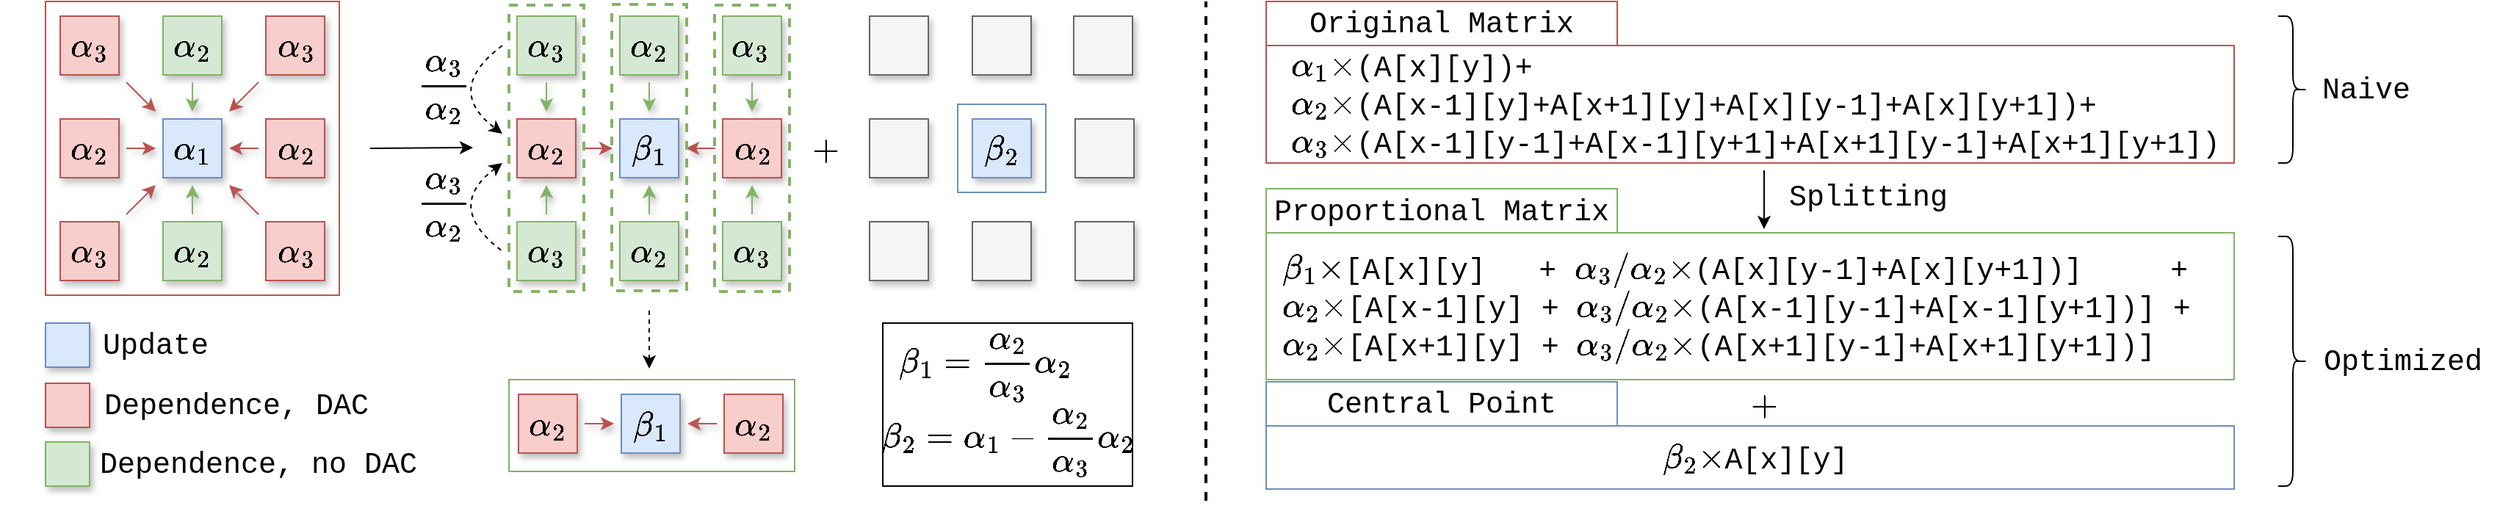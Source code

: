 <mxfile version="24.7.6">
  <diagram name="第 1 页" id="iSyehp6QBLwt2Y-3x-lt">
    <mxGraphModel dx="1837" dy="1198" grid="1" gridSize="10" guides="1" tooltips="1" connect="1" arrows="1" fold="1" page="1" pageScale="1" pageWidth="827" pageHeight="1169" math="1" shadow="0">
      <root>
        <mxCell id="0" />
        <mxCell id="1" parent="0" />
        <mxCell id="YxIiZXSBLI5cnnB6mHRg-1" value="" style="rounded=0;whiteSpace=wrap;html=1;fillColor=#dae8fc;strokeColor=#6c8ebf;shadow=1;container=0;" vertex="1" parent="1">
          <mxGeometry x="160" y="400" width="40" height="40" as="geometry" />
        </mxCell>
        <mxCell id="YxIiZXSBLI5cnnB6mHRg-2" value="" style="rounded=0;whiteSpace=wrap;html=1;fillColor=#f8cecc;strokeColor=#b85450;shadow=1;container=0;" vertex="1" parent="1">
          <mxGeometry x="230" y="400" width="40" height="40" as="geometry" />
        </mxCell>
        <mxCell id="YxIiZXSBLI5cnnB6mHRg-3" value="" style="rounded=0;whiteSpace=wrap;html=1;fillColor=#f8cecc;strokeColor=#b85450;shadow=1;container=0;" vertex="1" parent="1">
          <mxGeometry x="230" y="470" width="40" height="40" as="geometry" />
        </mxCell>
        <mxCell id="YxIiZXSBLI5cnnB6mHRg-4" value="" style="rounded=0;whiteSpace=wrap;html=1;fillColor=#d5e8d4;strokeColor=#82b366;shadow=1;container=0;" vertex="1" parent="1">
          <mxGeometry x="160" y="470" width="40" height="40" as="geometry" />
        </mxCell>
        <mxCell id="YxIiZXSBLI5cnnB6mHRg-5" value="" style="rounded=0;whiteSpace=wrap;html=1;fillColor=#f8cecc;strokeColor=#b85450;shadow=1;container=0;" vertex="1" parent="1">
          <mxGeometry x="90" y="470" width="40" height="40" as="geometry" />
        </mxCell>
        <mxCell id="YxIiZXSBLI5cnnB6mHRg-6" value="" style="rounded=0;whiteSpace=wrap;html=1;fillColor=#f8cecc;strokeColor=#b85450;shadow=1;container=0;" vertex="1" parent="1">
          <mxGeometry x="90" y="400" width="40" height="40" as="geometry" />
        </mxCell>
        <mxCell id="YxIiZXSBLI5cnnB6mHRg-7" value="" style="rounded=0;whiteSpace=wrap;html=1;fillColor=#f8cecc;strokeColor=#b85450;shadow=1;container=0;" vertex="1" parent="1">
          <mxGeometry x="90" y="330" width="40" height="40" as="geometry" />
        </mxCell>
        <mxCell id="YxIiZXSBLI5cnnB6mHRg-8" value="" style="rounded=0;whiteSpace=wrap;html=1;fillColor=#d5e8d4;strokeColor=#82b366;shadow=1;container=0;" vertex="1" parent="1">
          <mxGeometry x="160" y="330" width="40" height="40" as="geometry" />
        </mxCell>
        <mxCell id="YxIiZXSBLI5cnnB6mHRg-9" value="" style="rounded=0;whiteSpace=wrap;html=1;fillColor=#f8cecc;strokeColor=#b85450;shadow=1;container=0;" vertex="1" parent="1">
          <mxGeometry x="230" y="330" width="40" height="40" as="geometry" />
        </mxCell>
        <mxCell id="YxIiZXSBLI5cnnB6mHRg-10" value="" style="endArrow=classic;html=1;rounded=0;fillColor=#f8cecc;strokeColor=#b85450;shadow=1;" edge="1" parent="1">
          <mxGeometry width="50" height="50" relative="1" as="geometry">
            <mxPoint x="225" y="420" as="sourcePoint" />
            <mxPoint x="205" y="420" as="targetPoint" />
          </mxGeometry>
        </mxCell>
        <mxCell id="YxIiZXSBLI5cnnB6mHRg-11" value="" style="endArrow=classic;html=1;rounded=0;fillColor=#f8cecc;strokeColor=#b85450;shadow=1;" edge="1" parent="1">
          <mxGeometry width="50" height="50" relative="1" as="geometry">
            <mxPoint x="135" y="420" as="sourcePoint" />
            <mxPoint x="155" y="420" as="targetPoint" />
          </mxGeometry>
        </mxCell>
        <mxCell id="YxIiZXSBLI5cnnB6mHRg-12" value="" style="endArrow=classic;html=1;rounded=0;fillColor=#d5e8d4;strokeColor=#82b366;shadow=1;" edge="1" parent="1">
          <mxGeometry width="50" height="50" relative="1" as="geometry">
            <mxPoint x="180" y="375" as="sourcePoint" />
            <mxPoint x="180" y="395" as="targetPoint" />
          </mxGeometry>
        </mxCell>
        <mxCell id="YxIiZXSBLI5cnnB6mHRg-13" value="" style="endArrow=classic;html=1;rounded=0;fillColor=#d5e8d4;strokeColor=#82b366;shadow=1;" edge="1" parent="1">
          <mxGeometry width="50" height="50" relative="1" as="geometry">
            <mxPoint x="180" y="465" as="sourcePoint" />
            <mxPoint x="180" y="445" as="targetPoint" />
          </mxGeometry>
        </mxCell>
        <mxCell id="YxIiZXSBLI5cnnB6mHRg-14" value="" style="endArrow=classic;html=1;rounded=0;fillColor=#f8cecc;strokeColor=#b85450;shadow=1;" edge="1" parent="1">
          <mxGeometry width="50" height="50" relative="1" as="geometry">
            <mxPoint x="135" y="375" as="sourcePoint" />
            <mxPoint x="155" y="395" as="targetPoint" />
          </mxGeometry>
        </mxCell>
        <mxCell id="YxIiZXSBLI5cnnB6mHRg-15" value="" style="endArrow=classic;html=1;rounded=0;fillColor=#f8cecc;strokeColor=#b85450;shadow=1;" edge="1" parent="1">
          <mxGeometry width="50" height="50" relative="1" as="geometry">
            <mxPoint x="135" y="465" as="sourcePoint" />
            <mxPoint x="155" y="445" as="targetPoint" />
          </mxGeometry>
        </mxCell>
        <mxCell id="YxIiZXSBLI5cnnB6mHRg-16" value="" style="endArrow=classic;html=1;rounded=0;fillColor=#f8cecc;strokeColor=#b85450;shadow=1;" edge="1" parent="1">
          <mxGeometry width="50" height="50" relative="1" as="geometry">
            <mxPoint x="225" y="375" as="sourcePoint" />
            <mxPoint x="205" y="395" as="targetPoint" />
          </mxGeometry>
        </mxCell>
        <mxCell id="YxIiZXSBLI5cnnB6mHRg-17" value="" style="endArrow=classic;html=1;rounded=0;fillColor=#f8cecc;strokeColor=#b85450;shadow=1;" edge="1" parent="1">
          <mxGeometry width="50" height="50" relative="1" as="geometry">
            <mxPoint x="225" y="465" as="sourcePoint" />
            <mxPoint x="205" y="445" as="targetPoint" />
          </mxGeometry>
        </mxCell>
        <mxCell id="YxIiZXSBLI5cnnB6mHRg-18" value="&lt;div style=&quot;text-align: justify;&quot;&gt;&lt;br&gt;&lt;/div&gt;" style="text;html=1;strokeColor=none;fillColor=none;align=center;verticalAlign=middle;whiteSpace=wrap;rounded=0;" vertex="1" parent="1">
          <mxGeometry x="90" y="400" width="40" height="40" as="geometry" />
        </mxCell>
        <mxCell id="YxIiZXSBLI5cnnB6mHRg-19" value="&lt;font style=&quot;font-size: 20px;&quot;&gt;$$\alpha_3$$&lt;/font&gt;" style="text;html=1;strokeColor=none;fillColor=none;align=center;verticalAlign=middle;whiteSpace=wrap;rounded=0;" vertex="1" parent="1">
          <mxGeometry x="90" y="330" width="40" height="40" as="geometry" />
        </mxCell>
        <mxCell id="YxIiZXSBLI5cnnB6mHRg-20" value="" style="endArrow=classic;html=1;rounded=0;" edge="1" parent="1">
          <mxGeometry width="50" height="50" relative="1" as="geometry">
            <mxPoint x="301" y="420" as="sourcePoint" />
            <mxPoint x="371" y="419.5" as="targetPoint" />
          </mxGeometry>
        </mxCell>
        <mxCell id="YxIiZXSBLI5cnnB6mHRg-21" value="&lt;font style=&quot;font-size: 20px;&quot;&gt;$$\alpha_2$$&lt;/font&gt;" style="text;html=1;strokeColor=none;fillColor=none;align=center;verticalAlign=middle;whiteSpace=wrap;rounded=0;" vertex="1" parent="1">
          <mxGeometry x="160" y="330" width="40" height="40" as="geometry" />
        </mxCell>
        <mxCell id="YxIiZXSBLI5cnnB6mHRg-22" value="&lt;font style=&quot;font-size: 20px;&quot;&gt;$$\alpha_2$$&lt;/font&gt;" style="text;html=1;strokeColor=none;fillColor=none;align=center;verticalAlign=middle;whiteSpace=wrap;rounded=0;" vertex="1" parent="1">
          <mxGeometry x="231" y="400" width="40" height="40" as="geometry" />
        </mxCell>
        <mxCell id="YxIiZXSBLI5cnnB6mHRg-23" value="&lt;font style=&quot;font-size: 20px;&quot;&gt;$$\alpha_2$$&lt;/font&gt;" style="text;html=1;strokeColor=none;fillColor=none;align=center;verticalAlign=middle;whiteSpace=wrap;rounded=0;" vertex="1" parent="1">
          <mxGeometry x="90" y="400" width="40" height="40" as="geometry" />
        </mxCell>
        <mxCell id="YxIiZXSBLI5cnnB6mHRg-24" value="&lt;font style=&quot;font-size: 20px;&quot;&gt;$$\alpha_2$$&lt;/font&gt;" style="text;html=1;strokeColor=none;fillColor=none;align=center;verticalAlign=middle;whiteSpace=wrap;rounded=0;" vertex="1" parent="1">
          <mxGeometry x="160" y="470" width="40" height="40" as="geometry" />
        </mxCell>
        <mxCell id="YxIiZXSBLI5cnnB6mHRg-25" value="&lt;font style=&quot;font-size: 20px;&quot;&gt;$$\alpha_3$$&lt;/font&gt;" style="text;html=1;strokeColor=none;fillColor=none;align=center;verticalAlign=middle;whiteSpace=wrap;rounded=0;" vertex="1" parent="1">
          <mxGeometry x="231" y="330" width="40" height="40" as="geometry" />
        </mxCell>
        <mxCell id="YxIiZXSBLI5cnnB6mHRg-26" value="&lt;font style=&quot;font-size: 20px;&quot;&gt;$$\alpha_3$$&lt;/font&gt;" style="text;html=1;strokeColor=none;fillColor=none;align=center;verticalAlign=middle;whiteSpace=wrap;rounded=0;" vertex="1" parent="1">
          <mxGeometry x="90" y="470" width="40" height="40" as="geometry" />
        </mxCell>
        <mxCell id="YxIiZXSBLI5cnnB6mHRg-27" value="&lt;font style=&quot;font-size: 20px;&quot;&gt;$$\alpha_3$$&lt;/font&gt;" style="text;html=1;strokeColor=none;fillColor=none;align=center;verticalAlign=middle;whiteSpace=wrap;rounded=0;" vertex="1" parent="1">
          <mxGeometry x="231" y="470" width="40" height="40" as="geometry" />
        </mxCell>
        <mxCell id="YxIiZXSBLI5cnnB6mHRg-28" value="&lt;font style=&quot;font-size: 20px;&quot;&gt;$$+$$&lt;/font&gt;" style="text;html=1;strokeColor=none;fillColor=none;align=center;verticalAlign=middle;whiteSpace=wrap;rounded=0;" vertex="1" parent="1">
          <mxGeometry x="591" y="400" width="40" height="40" as="geometry" />
        </mxCell>
        <mxCell id="YxIiZXSBLI5cnnB6mHRg-29" value="" style="rounded=0;whiteSpace=wrap;html=1;fillColor=#dae8fc;strokeColor=#6c8ebf;shadow=1;container=0;" vertex="1" parent="1">
          <mxGeometry x="711" y="400" width="40" height="40" as="geometry" />
        </mxCell>
        <mxCell id="YxIiZXSBLI5cnnB6mHRg-30" value="" style="rounded=0;whiteSpace=wrap;html=1;fillColor=#f5f5f5;strokeColor=#666666;shadow=1;container=0;fontColor=#333333;" vertex="1" parent="1">
          <mxGeometry x="781" y="470" width="40" height="40" as="geometry" />
        </mxCell>
        <mxCell id="YxIiZXSBLI5cnnB6mHRg-31" value="" style="rounded=0;whiteSpace=wrap;html=1;fillColor=#f5f5f5;strokeColor=#666666;shadow=1;container=0;fontColor=#333333;" vertex="1" parent="1">
          <mxGeometry x="711" y="470" width="40" height="40" as="geometry" />
        </mxCell>
        <mxCell id="YxIiZXSBLI5cnnB6mHRg-32" value="" style="rounded=0;whiteSpace=wrap;html=1;fillColor=#f5f5f5;strokeColor=#666666;shadow=1;container=0;fontColor=#333333;" vertex="1" parent="1">
          <mxGeometry x="641" y="470" width="40" height="40" as="geometry" />
        </mxCell>
        <mxCell id="YxIiZXSBLI5cnnB6mHRg-33" value="" style="rounded=0;whiteSpace=wrap;html=1;fillColor=#f5f5f5;strokeColor=#666666;shadow=1;container=0;fontColor=#333333;" vertex="1" parent="1">
          <mxGeometry x="641" y="330" width="40" height="40" as="geometry" />
        </mxCell>
        <mxCell id="YxIiZXSBLI5cnnB6mHRg-34" value="" style="rounded=0;whiteSpace=wrap;html=1;fillColor=#f5f5f5;strokeColor=#666666;shadow=1;container=0;fontColor=#333333;" vertex="1" parent="1">
          <mxGeometry x="711" y="330" width="40" height="40" as="geometry" />
        </mxCell>
        <mxCell id="YxIiZXSBLI5cnnB6mHRg-35" value="" style="rounded=0;whiteSpace=wrap;html=1;fillColor=#f5f5f5;strokeColor=#666666;shadow=1;container=0;fontColor=#333333;" vertex="1" parent="1">
          <mxGeometry x="780" y="330" width="40" height="40" as="geometry" />
        </mxCell>
        <mxCell id="YxIiZXSBLI5cnnB6mHRg-36" value="" style="rounded=0;whiteSpace=wrap;html=1;fillColor=#f5f5f5;strokeColor=#666666;shadow=1;container=0;fontColor=#333333;" vertex="1" parent="1">
          <mxGeometry x="641" y="400" width="40" height="40" as="geometry" />
        </mxCell>
        <mxCell id="YxIiZXSBLI5cnnB6mHRg-37" value="" style="rounded=0;whiteSpace=wrap;html=1;fillColor=#f5f5f5;strokeColor=#666666;shadow=1;container=0;fontColor=#333333;" vertex="1" parent="1">
          <mxGeometry x="781" y="400" width="40" height="40" as="geometry" />
        </mxCell>
        <mxCell id="YxIiZXSBLI5cnnB6mHRg-38" value="&lt;font style=&quot;font-size: 20px;&quot;&gt;$$\alpha_1$$&lt;/font&gt;" style="text;html=1;strokeColor=none;fillColor=none;align=center;verticalAlign=middle;whiteSpace=wrap;rounded=0;" vertex="1" parent="1">
          <mxGeometry x="160" y="400" width="40" height="40" as="geometry" />
        </mxCell>
        <mxCell id="YxIiZXSBLI5cnnB6mHRg-39" value="" style="rounded=0;whiteSpace=wrap;html=1;fillColor=#dae8fc;strokeColor=#6c8ebf;shadow=1;container=0;" vertex="1" parent="1">
          <mxGeometry x="471" y="400" width="40" height="40" as="geometry" />
        </mxCell>
        <mxCell id="YxIiZXSBLI5cnnB6mHRg-40" value="" style="rounded=0;whiteSpace=wrap;html=1;fillColor=#f8cecc;strokeColor=#b85450;shadow=1;container=0;" vertex="1" parent="1">
          <mxGeometry x="541" y="400" width="40" height="40" as="geometry" />
        </mxCell>
        <mxCell id="YxIiZXSBLI5cnnB6mHRg-41" value="" style="rounded=0;whiteSpace=wrap;html=1;fillColor=#d5e8d4;strokeColor=#82b366;shadow=1;container=0;" vertex="1" parent="1">
          <mxGeometry x="541" y="470" width="40" height="40" as="geometry" />
        </mxCell>
        <mxCell id="YxIiZXSBLI5cnnB6mHRg-42" value="" style="rounded=0;whiteSpace=wrap;html=1;fillColor=#d5e8d4;strokeColor=#82b366;shadow=1;container=0;" vertex="1" parent="1">
          <mxGeometry x="471" y="470" width="40" height="40" as="geometry" />
        </mxCell>
        <mxCell id="YxIiZXSBLI5cnnB6mHRg-43" value="" style="rounded=0;whiteSpace=wrap;html=1;fillColor=#f8cecc;strokeColor=#b85450;shadow=1;container=0;" vertex="1" parent="1">
          <mxGeometry x="401" y="470" width="40" height="40" as="geometry" />
        </mxCell>
        <mxCell id="YxIiZXSBLI5cnnB6mHRg-44" value="" style="rounded=0;whiteSpace=wrap;html=1;fillColor=#f8cecc;strokeColor=#b85450;shadow=1;container=0;" vertex="1" parent="1">
          <mxGeometry x="401" y="400" width="40" height="40" as="geometry" />
        </mxCell>
        <mxCell id="YxIiZXSBLI5cnnB6mHRg-45" value="" style="rounded=0;whiteSpace=wrap;html=1;fillColor=#f8cecc;strokeColor=#b85450;shadow=1;container=0;" vertex="1" parent="1">
          <mxGeometry x="401" y="330" width="40" height="40" as="geometry" />
        </mxCell>
        <mxCell id="YxIiZXSBLI5cnnB6mHRg-46" value="" style="rounded=0;whiteSpace=wrap;html=1;fillColor=#d5e8d4;strokeColor=#82b366;shadow=1;container=0;" vertex="1" parent="1">
          <mxGeometry x="471" y="330" width="40" height="40" as="geometry" />
        </mxCell>
        <mxCell id="YxIiZXSBLI5cnnB6mHRg-47" value="" style="rounded=0;whiteSpace=wrap;html=1;fillColor=#d5e8d4;strokeColor=#82b366;shadow=1;container=0;" vertex="1" parent="1">
          <mxGeometry x="541" y="330" width="40" height="40" as="geometry" />
        </mxCell>
        <mxCell id="YxIiZXSBLI5cnnB6mHRg-48" value="" style="endArrow=classic;html=1;rounded=0;fillColor=#f8cecc;strokeColor=#b85450;shadow=1;" edge="1" parent="1">
          <mxGeometry width="50" height="50" relative="1" as="geometry">
            <mxPoint x="536" y="420" as="sourcePoint" />
            <mxPoint x="516" y="420" as="targetPoint" />
          </mxGeometry>
        </mxCell>
        <mxCell id="YxIiZXSBLI5cnnB6mHRg-49" value="" style="endArrow=classic;html=1;rounded=0;fillColor=#f8cecc;strokeColor=#b85450;shadow=1;" edge="1" parent="1">
          <mxGeometry width="50" height="50" relative="1" as="geometry">
            <mxPoint x="446" y="420" as="sourcePoint" />
            <mxPoint x="466" y="420" as="targetPoint" />
          </mxGeometry>
        </mxCell>
        <mxCell id="YxIiZXSBLI5cnnB6mHRg-50" value="" style="endArrow=classic;html=1;rounded=0;fillColor=#d5e8d4;strokeColor=#82b366;shadow=1;" edge="1" parent="1">
          <mxGeometry width="50" height="50" relative="1" as="geometry">
            <mxPoint x="491" y="375" as="sourcePoint" />
            <mxPoint x="491" y="395" as="targetPoint" />
          </mxGeometry>
        </mxCell>
        <mxCell id="YxIiZXSBLI5cnnB6mHRg-51" value="" style="endArrow=classic;html=1;rounded=0;fillColor=#d5e8d4;strokeColor=#82b366;shadow=1;" edge="1" parent="1">
          <mxGeometry width="50" height="50" relative="1" as="geometry">
            <mxPoint x="491" y="465" as="sourcePoint" />
            <mxPoint x="491" y="445" as="targetPoint" />
          </mxGeometry>
        </mxCell>
        <mxCell id="YxIiZXSBLI5cnnB6mHRg-52" value="&lt;div style=&quot;text-align: justify;&quot;&gt;&lt;br&gt;&lt;/div&gt;" style="text;html=1;strokeColor=none;fillColor=none;align=center;verticalAlign=middle;whiteSpace=wrap;rounded=0;" vertex="1" parent="1">
          <mxGeometry x="401" y="400" width="40" height="40" as="geometry" />
        </mxCell>
        <mxCell id="YxIiZXSBLI5cnnB6mHRg-53" value="&lt;font style=&quot;font-size: 20px;&quot;&gt;$$\alpha_3$$&lt;/font&gt;" style="text;html=1;strokeColor=#82b366;fillColor=#d5e8d4;align=center;verticalAlign=middle;whiteSpace=wrap;rounded=0;" vertex="1" parent="1">
          <mxGeometry x="401" y="330" width="40" height="40" as="geometry" />
        </mxCell>
        <mxCell id="YxIiZXSBLI5cnnB6mHRg-54" value="&lt;font style=&quot;font-size: 20px;&quot;&gt;$$\alpha_2$$&lt;/font&gt;" style="text;html=1;strokeColor=none;fillColor=none;align=center;verticalAlign=middle;whiteSpace=wrap;rounded=0;" vertex="1" parent="1">
          <mxGeometry x="471" y="330" width="40" height="40" as="geometry" />
        </mxCell>
        <mxCell id="YxIiZXSBLI5cnnB6mHRg-55" value="&lt;font style=&quot;font-size: 20px;&quot;&gt;$$\alpha_2$$&lt;/font&gt;" style="text;html=1;strokeColor=none;fillColor=none;align=center;verticalAlign=middle;whiteSpace=wrap;rounded=0;" vertex="1" parent="1">
          <mxGeometry x="542" y="400" width="40" height="40" as="geometry" />
        </mxCell>
        <mxCell id="YxIiZXSBLI5cnnB6mHRg-56" value="&lt;font style=&quot;font-size: 20px;&quot;&gt;$$\alpha_2$$&lt;/font&gt;" style="text;html=1;strokeColor=none;fillColor=none;align=center;verticalAlign=middle;whiteSpace=wrap;rounded=0;" vertex="1" parent="1">
          <mxGeometry x="401" y="400" width="40" height="40" as="geometry" />
        </mxCell>
        <mxCell id="YxIiZXSBLI5cnnB6mHRg-57" value="&lt;font style=&quot;font-size: 20px;&quot;&gt;$$\alpha_2$$&lt;/font&gt;" style="text;html=1;strokeColor=none;fillColor=none;align=center;verticalAlign=middle;whiteSpace=wrap;rounded=0;" vertex="1" parent="1">
          <mxGeometry x="471" y="470" width="40" height="40" as="geometry" />
        </mxCell>
        <mxCell id="YxIiZXSBLI5cnnB6mHRg-58" value="&lt;font style=&quot;font-size: 20px;&quot;&gt;$$\alpha_3$$&lt;/font&gt;" style="text;html=1;strokeColor=none;fillColor=none;align=center;verticalAlign=middle;whiteSpace=wrap;rounded=0;" vertex="1" parent="1">
          <mxGeometry x="540" y="330" width="40" height="40" as="geometry" />
        </mxCell>
        <mxCell id="YxIiZXSBLI5cnnB6mHRg-59" value="&lt;font style=&quot;font-size: 20px;&quot;&gt;$$\alpha_3$$&lt;/font&gt;" style="text;html=1;strokeColor=#82b366;fillColor=#d5e8d4;align=center;verticalAlign=middle;whiteSpace=wrap;rounded=0;" vertex="1" parent="1">
          <mxGeometry x="401" y="470" width="40" height="40" as="geometry" />
        </mxCell>
        <mxCell id="YxIiZXSBLI5cnnB6mHRg-60" value="&lt;font style=&quot;font-size: 20px;&quot;&gt;$$\alpha_3$$&lt;/font&gt;" style="text;html=1;strokeColor=none;fillColor=none;align=center;verticalAlign=middle;whiteSpace=wrap;rounded=0;" vertex="1" parent="1">
          <mxGeometry x="541" y="470" width="40" height="40" as="geometry" />
        </mxCell>
        <mxCell id="YxIiZXSBLI5cnnB6mHRg-61" value="&lt;font style=&quot;font-size: 20px;&quot;&gt;$$\beta_1$$&lt;/font&gt;" style="text;html=1;strokeColor=none;fillColor=none;align=center;verticalAlign=middle;whiteSpace=wrap;rounded=0;" vertex="1" parent="1">
          <mxGeometry x="471" y="400" width="40" height="40" as="geometry" />
        </mxCell>
        <mxCell id="YxIiZXSBLI5cnnB6mHRg-62" value="&lt;font style=&quot;font-size: 20px;&quot;&gt;$$\beta_2$$&lt;/font&gt;" style="text;html=1;strokeColor=none;fillColor=none;align=center;verticalAlign=middle;whiteSpace=wrap;rounded=0;" vertex="1" parent="1">
          <mxGeometry x="711" y="400" width="40" height="40" as="geometry" />
        </mxCell>
        <mxCell id="YxIiZXSBLI5cnnB6mHRg-63" value="" style="endArrow=classic;html=1;rounded=0;fillColor=#d5e8d4;strokeColor=#82b366;shadow=1;" edge="1" parent="1">
          <mxGeometry width="50" height="50" relative="1" as="geometry">
            <mxPoint x="561" y="375" as="sourcePoint" />
            <mxPoint x="561" y="395" as="targetPoint" />
          </mxGeometry>
        </mxCell>
        <mxCell id="YxIiZXSBLI5cnnB6mHRg-64" value="" style="endArrow=classic;html=1;rounded=0;fillColor=#d5e8d4;strokeColor=#82b366;shadow=1;" edge="1" parent="1">
          <mxGeometry width="50" height="50" relative="1" as="geometry">
            <mxPoint x="561" y="465" as="sourcePoint" />
            <mxPoint x="561" y="445" as="targetPoint" />
          </mxGeometry>
        </mxCell>
        <mxCell id="YxIiZXSBLI5cnnB6mHRg-65" value="" style="endArrow=classic;html=1;rounded=0;dashed=1;" edge="1" parent="1">
          <mxGeometry width="50" height="50" relative="1" as="geometry">
            <mxPoint x="491" y="530.5" as="sourcePoint" />
            <mxPoint x="491" y="570" as="targetPoint" />
          </mxGeometry>
        </mxCell>
        <mxCell id="YxIiZXSBLI5cnnB6mHRg-66" value="" style="rounded=0;whiteSpace=wrap;html=1;fillColor=#dae8fc;strokeColor=#6c8ebf;shadow=1;container=0;" vertex="1" parent="1">
          <mxGeometry x="472" y="587.5" width="40" height="40" as="geometry" />
        </mxCell>
        <mxCell id="YxIiZXSBLI5cnnB6mHRg-67" value="" style="rounded=0;whiteSpace=wrap;html=1;fillColor=#f8cecc;strokeColor=#b85450;shadow=1;container=0;" vertex="1" parent="1">
          <mxGeometry x="542" y="587.5" width="40" height="40" as="geometry" />
        </mxCell>
        <mxCell id="YxIiZXSBLI5cnnB6mHRg-68" value="" style="rounded=0;whiteSpace=wrap;html=1;fillColor=#f8cecc;strokeColor=#b85450;shadow=1;container=0;" vertex="1" parent="1">
          <mxGeometry x="402" y="587.5" width="40" height="40" as="geometry" />
        </mxCell>
        <mxCell id="YxIiZXSBLI5cnnB6mHRg-69" value="" style="endArrow=classic;html=1;rounded=0;fillColor=#f8cecc;strokeColor=#b85450;shadow=1;" edge="1" parent="1">
          <mxGeometry width="50" height="50" relative="1" as="geometry">
            <mxPoint x="537" y="607.5" as="sourcePoint" />
            <mxPoint x="517" y="607.5" as="targetPoint" />
          </mxGeometry>
        </mxCell>
        <mxCell id="YxIiZXSBLI5cnnB6mHRg-70" value="" style="endArrow=classic;html=1;rounded=0;fillColor=#f8cecc;strokeColor=#b85450;shadow=1;" edge="1" parent="1">
          <mxGeometry width="50" height="50" relative="1" as="geometry">
            <mxPoint x="447" y="607.5" as="sourcePoint" />
            <mxPoint x="467" y="607.5" as="targetPoint" />
          </mxGeometry>
        </mxCell>
        <mxCell id="YxIiZXSBLI5cnnB6mHRg-71" value="&lt;font style=&quot;font-size: 20px;&quot;&gt;$$\beta_1$$&lt;/font&gt;" style="text;html=1;strokeColor=none;fillColor=none;align=center;verticalAlign=middle;whiteSpace=wrap;rounded=0;container=0;" vertex="1" parent="1">
          <mxGeometry x="472" y="587.5" width="40" height="40" as="geometry" />
        </mxCell>
        <mxCell id="YxIiZXSBLI5cnnB6mHRg-72" value="&lt;font style=&quot;font-size: 20px;&quot;&gt;$$\alpha_2$$&lt;/font&gt;" style="text;html=1;strokeColor=none;fillColor=none;align=center;verticalAlign=middle;whiteSpace=wrap;rounded=0;container=0;" vertex="1" parent="1">
          <mxGeometry x="402" y="587.5" width="40" height="40" as="geometry" />
        </mxCell>
        <mxCell id="YxIiZXSBLI5cnnB6mHRg-73" value="&lt;font style=&quot;font-size: 20px;&quot;&gt;$$\alpha_2$$&lt;/font&gt;" style="text;html=1;strokeColor=none;fillColor=none;align=center;verticalAlign=middle;whiteSpace=wrap;rounded=0;container=0;" vertex="1" parent="1">
          <mxGeometry x="542" y="587.5" width="40" height="40" as="geometry" />
        </mxCell>
        <mxCell id="YxIiZXSBLI5cnnB6mHRg-74" value="" style="rounded=0;whiteSpace=wrap;html=1;fillColor=none;dashed=1;strokeColor=#82b366;strokeWidth=2;container=0;" vertex="1" parent="1">
          <mxGeometry x="395.5" y="322.5" width="51" height="195" as="geometry" />
        </mxCell>
        <mxCell id="YxIiZXSBLI5cnnB6mHRg-75" value="" style="rounded=0;whiteSpace=wrap;html=1;fillColor=none;dashed=1;strokeColor=#82b366;strokeWidth=2;container=0;" vertex="1" parent="1">
          <mxGeometry x="465.5" y="322" width="51" height="195" as="geometry" />
        </mxCell>
        <mxCell id="YxIiZXSBLI5cnnB6mHRg-76" value="" style="rounded=0;whiteSpace=wrap;html=1;fillColor=none;dashed=1;strokeColor=#82b366;strokeWidth=2;container=0;" vertex="1" parent="1">
          <mxGeometry x="535.5" y="322.5" width="51" height="195" as="geometry" />
        </mxCell>
        <mxCell id="YxIiZXSBLI5cnnB6mHRg-77" value="" style="endArrow=none;dashed=1;html=1;rounded=0;strokeWidth=2;" edge="1" parent="1">
          <mxGeometry width="50" height="50" relative="1" as="geometry">
            <mxPoint x="870" y="660" as="sourcePoint" />
            <mxPoint x="870" y="320" as="targetPoint" />
          </mxGeometry>
        </mxCell>
        <mxCell id="YxIiZXSBLI5cnnB6mHRg-78" value="" style="group" vertex="1" connectable="0" parent="1">
          <mxGeometry x="610" y="539" width="220" height="111" as="geometry" />
        </mxCell>
        <mxCell id="YxIiZXSBLI5cnnB6mHRg-79" value="&lt;font style=&quot;font-size: 20px;&quot;&gt;$$\beta_1=\frac{\alpha_2}{\alpha_3}&amp;nbsp; \alpha_2$$&lt;/font&gt;" style="text;html=1;strokeColor=none;fillColor=none;align=center;verticalAlign=middle;whiteSpace=wrap;rounded=0;container=0;fontFamily=Courier New;fontSize=20;" vertex="1" parent="YxIiZXSBLI5cnnB6mHRg-78">
          <mxGeometry y="10.091" width="220" height="40.364" as="geometry" />
        </mxCell>
        <mxCell id="YxIiZXSBLI5cnnB6mHRg-80" value="&lt;font style=&quot;font-size: 20px;&quot;&gt;$$\beta_2=\alpha_1-\frac{\alpha_2}{\alpha_3}&amp;nbsp; \alpha_2$$&lt;/font&gt;" style="text;html=1;strokeColor=none;fillColor=none;align=center;verticalAlign=middle;whiteSpace=wrap;rounded=0;container=0;fontFamily=Courier New;fontSize=20;" vertex="1" parent="YxIiZXSBLI5cnnB6mHRg-78">
          <mxGeometry x="40" y="60.545" width="170" height="40.364" as="geometry" />
        </mxCell>
        <mxCell id="YxIiZXSBLI5cnnB6mHRg-81" value="" style="rounded=0;whiteSpace=wrap;html=1;fillColor=none;container=0;fontFamily=Courier New;fontSize=20;" vertex="1" parent="YxIiZXSBLI5cnnB6mHRg-78">
          <mxGeometry x="40" width="170" height="111.0" as="geometry" />
        </mxCell>
        <mxCell id="YxIiZXSBLI5cnnB6mHRg-82" value="" style="endArrow=classic;html=1;rounded=0;" edge="1" parent="1">
          <mxGeometry width="50" height="50" relative="1" as="geometry">
            <mxPoint x="1250" y="435" as="sourcePoint" />
            <mxPoint x="1250" y="475" as="targetPoint" />
          </mxGeometry>
        </mxCell>
        <mxCell id="YxIiZXSBLI5cnnB6mHRg-83" value="" style="group" vertex="1" connectable="0" parent="1">
          <mxGeometry x="331" y="360" width="90" height="120" as="geometry" />
        </mxCell>
        <mxCell id="YxIiZXSBLI5cnnB6mHRg-84" value="" style="group" vertex="1" connectable="0" parent="YxIiZXSBLI5cnnB6mHRg-83">
          <mxGeometry y="80" width="40" height="40" as="geometry" />
        </mxCell>
        <mxCell id="YxIiZXSBLI5cnnB6mHRg-85" value="" style="edgeStyle=none;orthogonalLoop=1;jettySize=auto;html=1;curved=1;endArrow=none;endFill=0;startArrow=classic;startFill=1;dashed=1;" edge="1" parent="YxIiZXSBLI5cnnB6mHRg-84">
          <mxGeometry width="80" relative="1" as="geometry">
            <mxPoint x="60" y="-10" as="sourcePoint" />
            <mxPoint x="60" y="50" as="targetPoint" />
            <Array as="points">
              <mxPoint x="20" y="20" />
            </Array>
          </mxGeometry>
        </mxCell>
        <mxCell id="YxIiZXSBLI5cnnB6mHRg-86" value="&lt;font style=&quot;font-size: 20px;&quot;&gt;$$\frac{\alpha_3}{\alpha_2}$$&lt;/font&gt;" style="text;html=1;strokeColor=none;fillColor=none;align=center;verticalAlign=middle;whiteSpace=wrap;rounded=0;" vertex="1" parent="YxIiZXSBLI5cnnB6mHRg-84">
          <mxGeometry width="40" height="40" as="geometry" />
        </mxCell>
        <mxCell id="YxIiZXSBLI5cnnB6mHRg-87" value="" style="edgeStyle=none;orthogonalLoop=1;jettySize=auto;html=1;curved=1;dashed=1;" edge="1" parent="YxIiZXSBLI5cnnB6mHRg-83">
          <mxGeometry width="80" relative="1" as="geometry">
            <mxPoint x="60" y="-10" as="sourcePoint" />
            <mxPoint x="60" y="50" as="targetPoint" />
            <Array as="points">
              <mxPoint x="20" y="20" />
            </Array>
          </mxGeometry>
        </mxCell>
        <mxCell id="YxIiZXSBLI5cnnB6mHRg-88" value="&lt;font style=&quot;font-size: 20px;&quot;&gt;$$\frac{\alpha_3}{\alpha_2}$$&lt;/font&gt;" style="text;html=1;strokeColor=none;fillColor=none;align=center;verticalAlign=middle;whiteSpace=wrap;rounded=0;container=0;" vertex="1" parent="YxIiZXSBLI5cnnB6mHRg-83">
          <mxGeometry width="40" height="40" as="geometry" />
        </mxCell>
        <mxCell id="YxIiZXSBLI5cnnB6mHRg-89" value="" style="endArrow=classic;html=1;rounded=0;fillColor=#d5e8d4;strokeColor=#82b366;shadow=1;" edge="1" parent="YxIiZXSBLI5cnnB6mHRg-83">
          <mxGeometry width="50" height="50" relative="1" as="geometry">
            <mxPoint x="90" y="15" as="sourcePoint" />
            <mxPoint x="90" y="35" as="targetPoint" />
          </mxGeometry>
        </mxCell>
        <mxCell id="YxIiZXSBLI5cnnB6mHRg-90" value="" style="endArrow=classic;html=1;rounded=0;fillColor=#d5e8d4;strokeColor=#82b366;shadow=1;" edge="1" parent="YxIiZXSBLI5cnnB6mHRg-83">
          <mxGeometry width="50" height="50" relative="1" as="geometry">
            <mxPoint x="90" y="105" as="sourcePoint" />
            <mxPoint x="90" y="85" as="targetPoint" />
          </mxGeometry>
        </mxCell>
        <mxCell id="YxIiZXSBLI5cnnB6mHRg-91" value="" style="shape=curlyBracket;whiteSpace=wrap;html=1;rounded=1;flipH=1;labelPosition=right;verticalLabelPosition=middle;align=left;verticalAlign=middle;" vertex="1" parent="1">
          <mxGeometry x="1600" y="330" width="20" height="100" as="geometry" />
        </mxCell>
        <mxCell id="YxIiZXSBLI5cnnB6mHRg-92" value="&lt;font style=&quot;font-size: 20px;&quot;&gt;Naive&lt;/font&gt;" style="text;html=1;strokeColor=none;fillColor=none;align=center;verticalAlign=middle;whiteSpace=wrap;rounded=0;fontFamily=Courier New;fontSize=20;" vertex="1" parent="1">
          <mxGeometry x="1620" y="365" width="80" height="30" as="geometry" />
        </mxCell>
        <mxCell id="YxIiZXSBLI5cnnB6mHRg-93" value="" style="shape=curlyBracket;whiteSpace=wrap;html=1;rounded=1;flipH=1;labelPosition=right;verticalLabelPosition=middle;align=left;verticalAlign=middle;" vertex="1" parent="1">
          <mxGeometry x="1600" y="480" width="20" height="170" as="geometry" />
        </mxCell>
        <mxCell id="YxIiZXSBLI5cnnB6mHRg-94" value="&lt;font style=&quot;font-size: 20px;&quot;&gt;Optimized&lt;/font&gt;" style="text;html=1;strokeColor=none;fillColor=none;align=center;verticalAlign=middle;whiteSpace=wrap;rounded=0;fontFamily=Courier New;fontSize=20;" vertex="1" parent="1">
          <mxGeometry x="1620" y="550" width="130" height="30" as="geometry" />
        </mxCell>
        <mxCell id="YxIiZXSBLI5cnnB6mHRg-95" value="" style="group" vertex="1" connectable="0" parent="1">
          <mxGeometry x="911" y="350" width="659" height="80" as="geometry" />
        </mxCell>
        <mxCell id="YxIiZXSBLI5cnnB6mHRg-96" value="&lt;font style=&quot;font-size: 20px;&quot; face=&quot;Courier New&quot;&gt;\(\alpha_1\times\)(A[x][y])+&amp;nbsp;&lt;br style=&quot;font-size: 20px;&quot;&gt;\(\alpha_2\times\)(A[x-1][y]+A[x+1][y]+A[x][y-1]+A[x][y+1])+&amp;nbsp;&lt;br style=&quot;font-size: 20px;&quot;&gt;\(\alpha_3\times\)(A[x-1][y-1]+A[x-1][y+1]+A[x+1][y-1]+A[x+1][y+1])&lt;/font&gt;" style="text;html=1;strokeColor=none;fillColor=none;align=left;verticalAlign=middle;whiteSpace=wrap;rounded=0;fontSize=20;" vertex="1" parent="YxIiZXSBLI5cnnB6mHRg-95">
          <mxGeometry x="15" width="640" height="80" as="geometry" />
        </mxCell>
        <mxCell id="YxIiZXSBLI5cnnB6mHRg-97" value="" style="rounded=0;whiteSpace=wrap;html=1;fillColor=none;strokeColor=#b85450;" vertex="1" parent="YxIiZXSBLI5cnnB6mHRg-95">
          <mxGeometry width="659" height="80" as="geometry" />
        </mxCell>
        <mxCell id="YxIiZXSBLI5cnnB6mHRg-98" value="&lt;font style=&quot;font-size: 20px;&quot;&gt;Original Matrix&lt;/font&gt;" style="text;html=1;strokeColor=#b85450;fillColor=none;align=center;verticalAlign=middle;whiteSpace=wrap;rounded=0;fontFamily=Courier New;fontSize=20;" vertex="1" parent="1">
          <mxGeometry x="911" y="320" width="239" height="30" as="geometry" />
        </mxCell>
        <mxCell id="YxIiZXSBLI5cnnB6mHRg-99" value="" style="rounded=0;whiteSpace=wrap;html=1;fillColor=none;strokeColor=#b85450;" vertex="1" parent="1">
          <mxGeometry x="80" y="320" width="200" height="200" as="geometry" />
        </mxCell>
        <mxCell id="YxIiZXSBLI5cnnB6mHRg-100" value="" style="rounded=0;whiteSpace=wrap;html=1;fillColor=none;strokeColor=#82b366;" vertex="1" parent="1">
          <mxGeometry x="395.5" y="577.5" width="194.5" height="62.5" as="geometry" />
        </mxCell>
        <mxCell id="YxIiZXSBLI5cnnB6mHRg-101" value="" style="rounded=0;whiteSpace=wrap;html=1;fillColor=none;strokeColor=#6c8ebf;" vertex="1" parent="1">
          <mxGeometry x="701" y="390" width="60" height="60" as="geometry" />
        </mxCell>
        <mxCell id="YxIiZXSBLI5cnnB6mHRg-102" value="" style="group" vertex="1" connectable="0" parent="1">
          <mxGeometry x="80" y="539" width="260" height="111" as="geometry" />
        </mxCell>
        <mxCell id="YxIiZXSBLI5cnnB6mHRg-103" value="" style="group" vertex="1" connectable="0" parent="YxIiZXSBLI5cnnB6mHRg-102">
          <mxGeometry y="81" width="260" height="30" as="geometry" />
        </mxCell>
        <mxCell id="YxIiZXSBLI5cnnB6mHRg-104" value="" style="rounded=0;whiteSpace=wrap;html=1;fillColor=#d5e8d4;strokeColor=#82b366;shadow=1;container=0;fontSize=18;" vertex="1" parent="YxIiZXSBLI5cnnB6mHRg-103">
          <mxGeometry width="30" height="30" as="geometry" />
        </mxCell>
        <mxCell id="YxIiZXSBLI5cnnB6mHRg-105" value="&lt;font style=&quot;font-size: 20px;&quot;&gt;Dependence, no DAC&lt;/font&gt;" style="text;html=1;strokeColor=none;fillColor=none;align=center;verticalAlign=middle;whiteSpace=wrap;rounded=0;fontSize=18;fontFamily=Courier New;" vertex="1" parent="YxIiZXSBLI5cnnB6mHRg-103">
          <mxGeometry x="30" width="230" height="30" as="geometry" />
        </mxCell>
        <mxCell id="YxIiZXSBLI5cnnB6mHRg-106" value="" style="group" vertex="1" connectable="0" parent="YxIiZXSBLI5cnnB6mHRg-102">
          <mxGeometry y="41" width="230" height="30" as="geometry" />
        </mxCell>
        <mxCell id="YxIiZXSBLI5cnnB6mHRg-107" value="" style="rounded=0;whiteSpace=wrap;html=1;fillColor=#f8cecc;strokeColor=#b85450;shadow=1;container=0;fontSize=18;" vertex="1" parent="YxIiZXSBLI5cnnB6mHRg-106">
          <mxGeometry width="30" height="30" as="geometry" />
        </mxCell>
        <mxCell id="YxIiZXSBLI5cnnB6mHRg-108" value="&lt;font style=&quot;font-size: 20px;&quot;&gt;Dependence, DAC&lt;/font&gt;" style="text;html=1;strokeColor=none;fillColor=none;align=center;verticalAlign=middle;whiteSpace=wrap;rounded=0;fontSize=18;fontFamily=Courier New;" vertex="1" parent="YxIiZXSBLI5cnnB6mHRg-106">
          <mxGeometry x="30" width="200" height="30" as="geometry" />
        </mxCell>
        <mxCell id="YxIiZXSBLI5cnnB6mHRg-109" value="" style="group" vertex="1" connectable="0" parent="YxIiZXSBLI5cnnB6mHRg-102">
          <mxGeometry width="120" height="30" as="geometry" />
        </mxCell>
        <mxCell id="YxIiZXSBLI5cnnB6mHRg-110" value="" style="rounded=0;whiteSpace=wrap;html=1;fillColor=#dae8fc;strokeColor=#6c8ebf;shadow=1;container=0;fontSize=18;" vertex="1" parent="YxIiZXSBLI5cnnB6mHRg-109">
          <mxGeometry width="30" height="30" as="geometry" />
        </mxCell>
        <mxCell id="YxIiZXSBLI5cnnB6mHRg-111" value="&lt;font style=&quot;font-size: 20px;&quot;&gt;Update&lt;/font&gt;" style="text;html=1;strokeColor=none;fillColor=none;align=center;verticalAlign=middle;whiteSpace=wrap;rounded=0;fontSize=18;fontFamily=Courier New;" vertex="1" parent="YxIiZXSBLI5cnnB6mHRg-109">
          <mxGeometry x="30" width="90" height="30" as="geometry" />
        </mxCell>
        <mxCell id="YxIiZXSBLI5cnnB6mHRg-112" value="" style="group" vertex="1" connectable="0" parent="1">
          <mxGeometry x="910" y="574" width="660" height="79" as="geometry" />
        </mxCell>
        <mxCell id="YxIiZXSBLI5cnnB6mHRg-113" value="" style="group" vertex="1" connectable="0" parent="YxIiZXSBLI5cnnB6mHRg-112">
          <mxGeometry y="36" width="660" height="43" as="geometry" />
        </mxCell>
        <mxCell id="YxIiZXSBLI5cnnB6mHRg-114" value="\(\beta_2\times\)A[x][y]" style="text;html=1;strokeColor=none;fillColor=none;align=center;verticalAlign=middle;whiteSpace=wrap;rounded=0;fontFamily=Courier New;fontSize=20;" vertex="1" parent="YxIiZXSBLI5cnnB6mHRg-113">
          <mxGeometry x="242.624" y="9.096" width="182.492" height="24.808" as="geometry" />
        </mxCell>
        <mxCell id="YxIiZXSBLI5cnnB6mHRg-115" value="" style="rounded=0;whiteSpace=wrap;html=1;fillColor=none;strokeColor=#6c8ebf;" vertex="1" parent="YxIiZXSBLI5cnnB6mHRg-113">
          <mxGeometry x="1" y="-1" width="659" height="43" as="geometry" />
        </mxCell>
        <mxCell id="YxIiZXSBLI5cnnB6mHRg-116" value="&lt;font style=&quot;font-size: 20px;&quot;&gt;$$+$$&lt;/font&gt;" style="text;html=1;strokeColor=none;fillColor=none;align=center;verticalAlign=middle;whiteSpace=wrap;rounded=0;" vertex="1" parent="YxIiZXSBLI5cnnB6mHRg-112">
          <mxGeometry x="320" width="40" height="40" as="geometry" />
        </mxCell>
        <mxCell id="YxIiZXSBLI5cnnB6mHRg-117" value="&lt;font style=&quot;font-size: 20px;&quot;&gt;Central Point&lt;/font&gt;" style="text;html=1;strokeColor=#6c8ebf;fillColor=none;align=center;verticalAlign=middle;whiteSpace=wrap;rounded=0;fontFamily=Courier New;fontSize=20;" vertex="1" parent="YxIiZXSBLI5cnnB6mHRg-112">
          <mxGeometry x="1" y="5" width="239" height="30" as="geometry" />
        </mxCell>
        <mxCell id="YxIiZXSBLI5cnnB6mHRg-118" value="" style="group" vertex="1" connectable="0" parent="1">
          <mxGeometry x="911" y="437.5" width="659" height="140" as="geometry" />
        </mxCell>
        <mxCell id="YxIiZXSBLI5cnnB6mHRg-119" value="&lt;font style=&quot;font-size: 20px;&quot;&gt;Splitting&lt;/font&gt;" style="text;html=1;strokeColor=none;fillColor=none;align=center;verticalAlign=middle;whiteSpace=wrap;rounded=0;fontFamily=Courier New;fontSize=20;" vertex="1" parent="YxIiZXSBLI5cnnB6mHRg-118">
          <mxGeometry x="340" width="140" height="30" as="geometry" />
        </mxCell>
        <mxCell id="YxIiZXSBLI5cnnB6mHRg-120" value="&lt;font style=&quot;font-size: 20px;&quot;&gt;Proportional Matrix&lt;/font&gt;" style="text;html=1;strokeColor=#82b366;fillColor=none;align=center;verticalAlign=middle;whiteSpace=wrap;rounded=0;fontFamily=Courier New;fontSize=20;" vertex="1" parent="YxIiZXSBLI5cnnB6mHRg-118">
          <mxGeometry y="10" width="239" height="30" as="geometry" />
        </mxCell>
        <mxCell id="YxIiZXSBLI5cnnB6mHRg-121" value="&lt;font style=&quot;font-size: 20px;&quot; face=&quot;Courier New&quot;&gt;\(\beta_1\times\)[A[x][y]&amp;nbsp; &amp;nbsp;+ \(\alpha_3/\alpha_2\times\)(A[x][y-1]+A[x][y+1])]&amp;nbsp; &amp;nbsp; &amp;nbsp;+&lt;/font&gt;&lt;font style=&quot;font-size: 20px;&quot; face=&quot;Courier New&quot;&gt;&lt;br style=&quot;font-size: 20px;&quot;&gt;\(\alpha_2\times\)[A[x-1][y] + \(\alpha_3/\alpha_2\times\)(A[x-1][y-1]+A[x-1][y+1])] +&amp;nbsp;&lt;br style=&quot;font-size: 20px;&quot;&gt;\(\alpha_2\times\)[A[x+1][y] + \(\alpha_3/\alpha_2\times\)(A[x+1][y-1]+A[x+1][y+1])]&lt;/font&gt;" style="text;html=1;strokeColor=none;fillColor=none;align=left;verticalAlign=middle;whiteSpace=wrap;rounded=0;fontSize=20;" vertex="1" parent="YxIiZXSBLI5cnnB6mHRg-118">
          <mxGeometry x="9" y="40" width="650" height="100" as="geometry" />
        </mxCell>
        <mxCell id="YxIiZXSBLI5cnnB6mHRg-122" value="" style="rounded=0;whiteSpace=wrap;html=1;fillColor=none;strokeColor=#82b366;container=0;" vertex="1" parent="YxIiZXSBLI5cnnB6mHRg-118">
          <mxGeometry y="40" width="659" height="100" as="geometry" />
        </mxCell>
      </root>
    </mxGraphModel>
  </diagram>
</mxfile>
